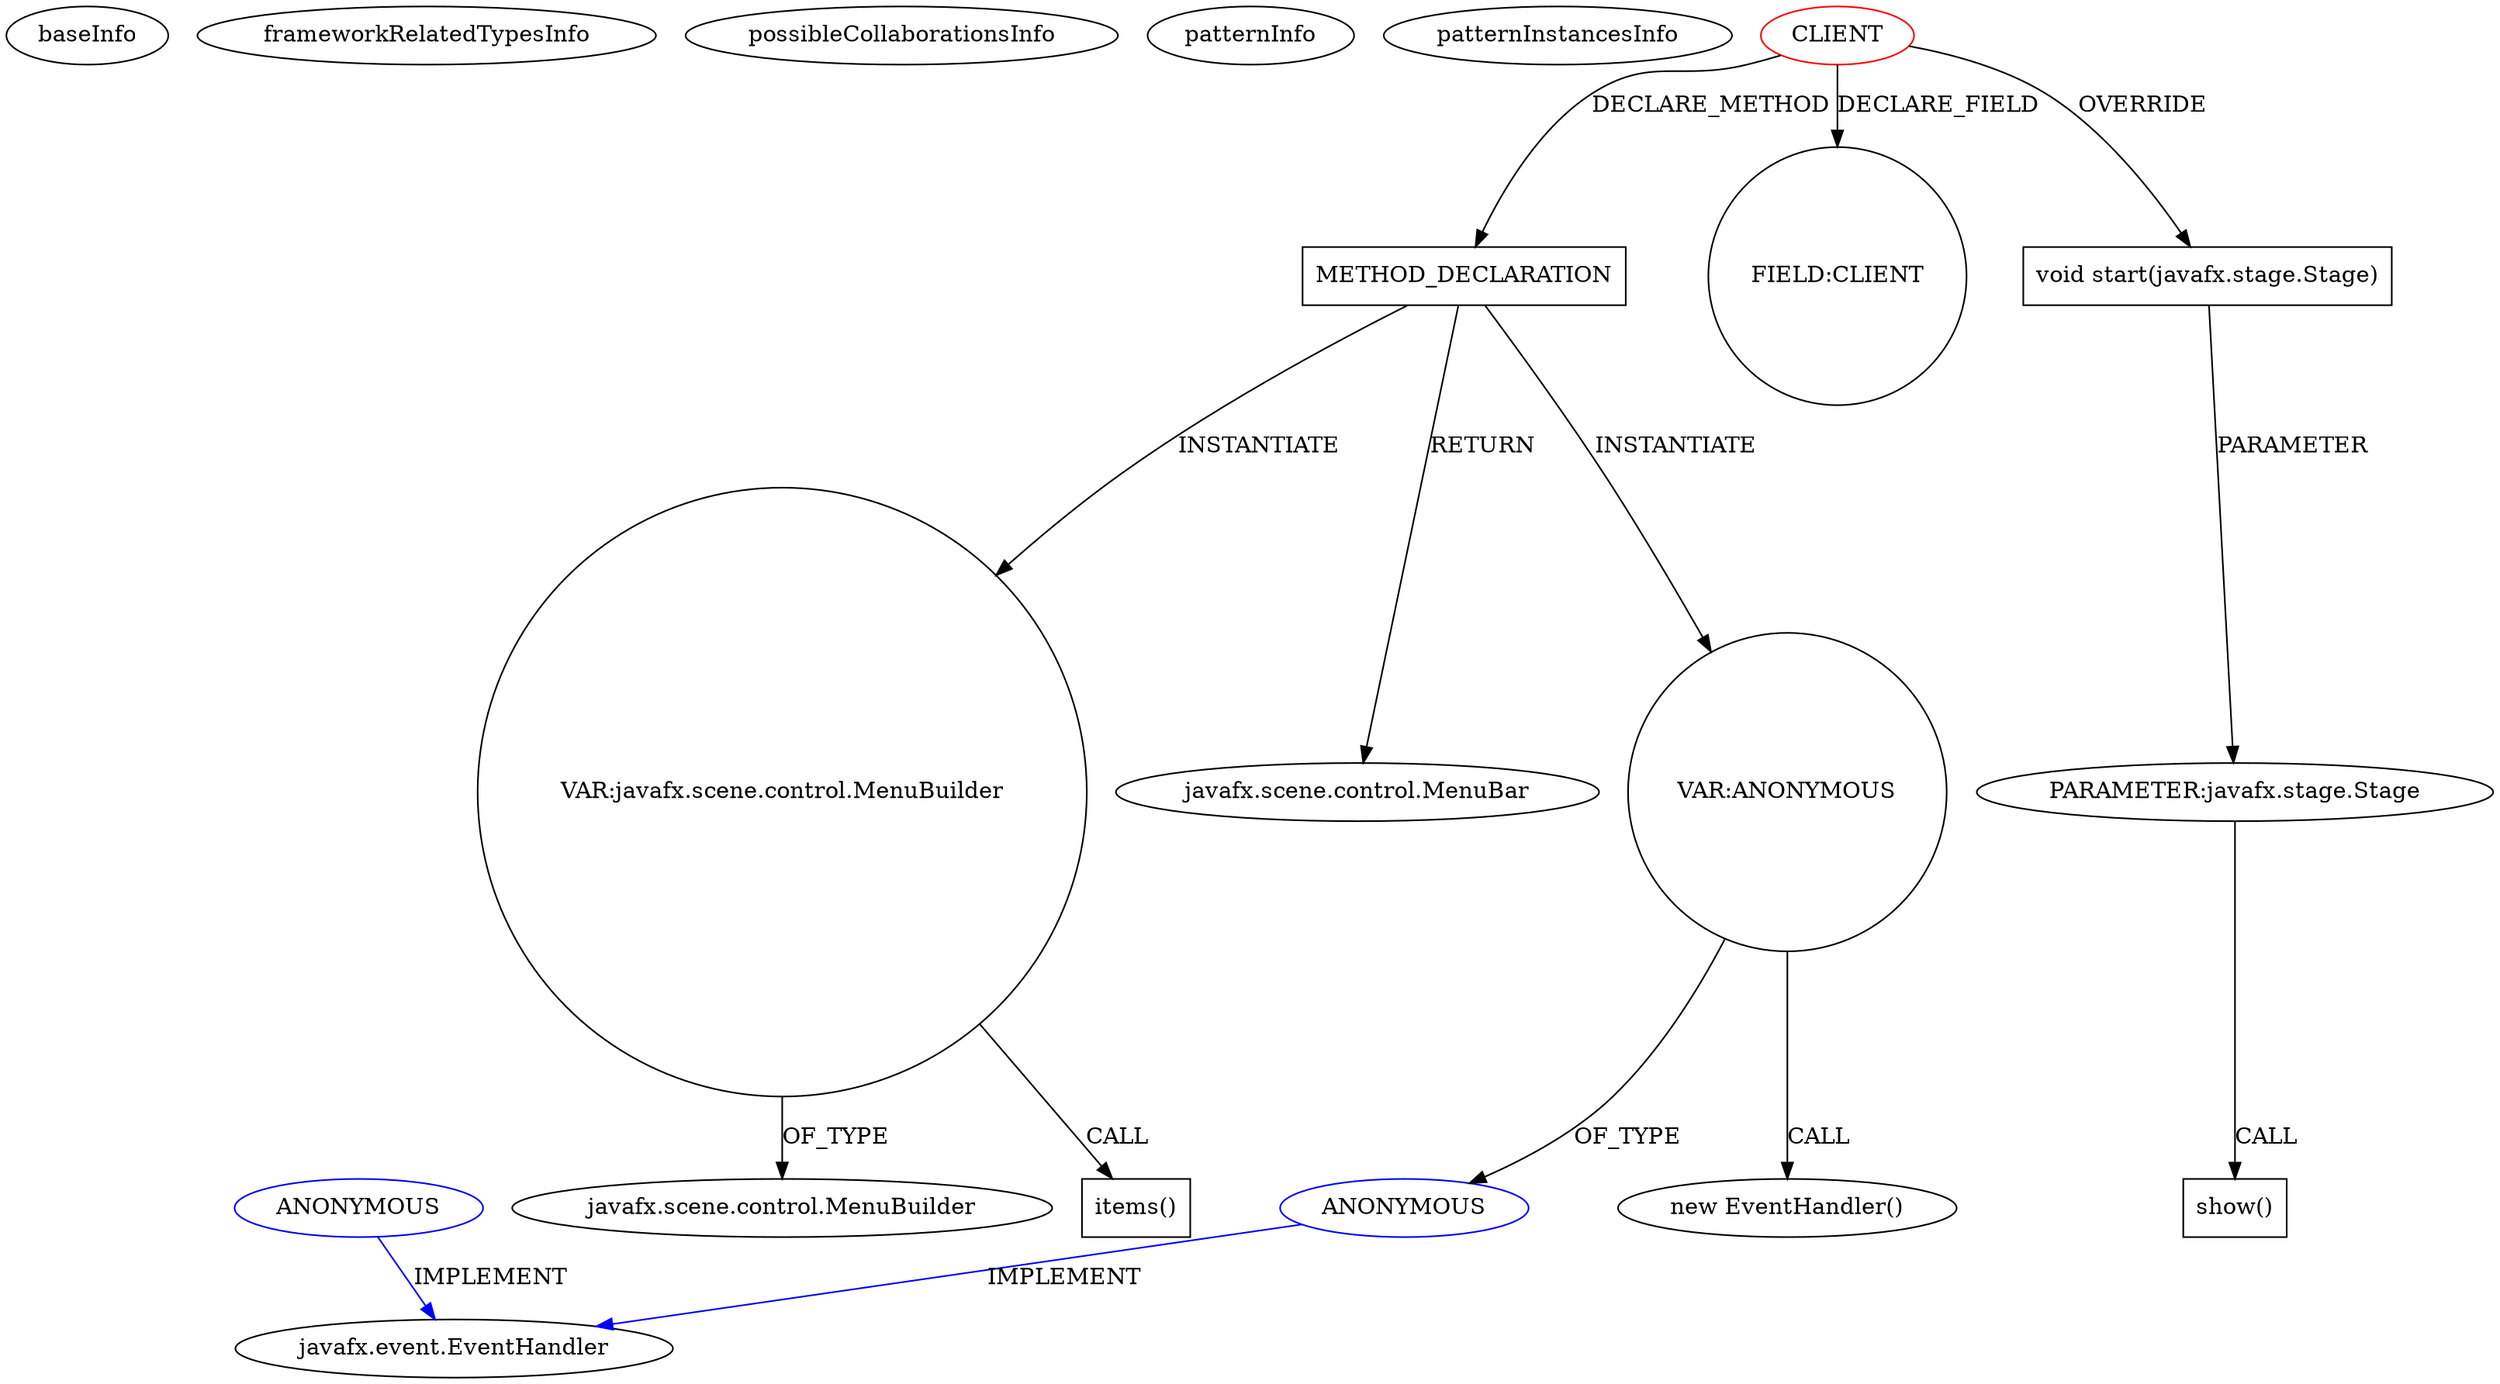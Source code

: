 digraph {
baseInfo[graphId=3945,category="pattern",isAnonymous=false,possibleRelation=false]
frameworkRelatedTypesInfo[]
possibleCollaborationsInfo[]
patternInfo[frequency=2.0,patternRootClient=0]
patternInstancesInfo[0="JoshRobertson-BFSim~/JoshRobertson-BFSim/BFSim-master/src/simulator/FXLauncher.java~FXLauncher~715",1="KraiZeur-library~/KraiZeur-library/library-master/src/application/main/Main.java~Main~737"]
97[label="javafx.scene.control.MenuBuilder",vertexType="FRAMEWORK_CLASS_TYPE",isFrameworkType=false]
98[label="VAR:javafx.scene.control.MenuBuilder",vertexType="VARIABLE_EXPRESION",isFrameworkType=false,shape=circle]
99[label="items()",vertexType="INSIDE_CALL",isFrameworkType=false,shape=box]
66[label="METHOD_DECLARATION",vertexType="CLIENT_METHOD_DECLARATION",isFrameworkType=false,shape=box]
0[label="CLIENT",vertexType="ROOT_CLIENT_CLASS_DECLARATION",isFrameworkType=false,color=red]
67[label="javafx.scene.control.MenuBar",vertexType="FRAMEWORK_CLASS_TYPE",isFrameworkType=false]
92[label="VAR:ANONYMOUS",vertexType="VARIABLE_EXPRESION",isFrameworkType=false,shape=circle]
93[label="ANONYMOUS",vertexType="REFERENCE_ANONYMOUS_DECLARATION",isFrameworkType=false,color=blue]
91[label="new EventHandler()",vertexType="CONSTRUCTOR_CALL",isFrameworkType=false]
14[label="FIELD:CLIENT",vertexType="FIELD_DECLARATION",isFrameworkType=false,shape=circle]
19[label="void start(javafx.stage.Stage)",vertexType="OVERRIDING_METHOD_DECLARATION",isFrameworkType=false,shape=box]
20[label="PARAMETER:javafx.stage.Stage",vertexType="PARAMETER_DECLARATION",isFrameworkType=false]
65[label="show()",vertexType="INSIDE_CALL",isFrameworkType=false,shape=box]
94[label="javafx.event.EventHandler",vertexType="FRAMEWORK_INTERFACE_TYPE",isFrameworkType=false]
236[label="ANONYMOUS",vertexType="REFERENCE_ANONYMOUS_DECLARATION",isFrameworkType=false,color=blue]
98->97[label="OF_TYPE"]
66->92[label="INSTANTIATE"]
20->65[label="CALL"]
19->20[label="PARAMETER"]
0->66[label="DECLARE_METHOD"]
236->94[label="IMPLEMENT",color=blue]
98->99[label="CALL"]
66->67[label="RETURN"]
0->14[label="DECLARE_FIELD"]
0->19[label="OVERRIDE"]
92->91[label="CALL"]
92->93[label="OF_TYPE"]
66->98[label="INSTANTIATE"]
93->94[label="IMPLEMENT",color=blue]
}
